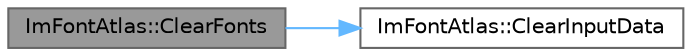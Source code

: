 digraph "ImFontAtlas::ClearFonts"
{
 // LATEX_PDF_SIZE
  bgcolor="transparent";
  edge [fontname=Helvetica,fontsize=10,labelfontname=Helvetica,labelfontsize=10];
  node [fontname=Helvetica,fontsize=10,shape=box,height=0.2,width=0.4];
  rankdir="LR";
  Node1 [id="Node000001",label="ImFontAtlas::ClearFonts",height=0.2,width=0.4,color="gray40", fillcolor="grey60", style="filled", fontcolor="black",tooltip=" "];
  Node1 -> Node2 [id="edge2_Node000001_Node000002",color="steelblue1",style="solid",tooltip=" "];
  Node2 [id="Node000002",label="ImFontAtlas::ClearInputData",height=0.2,width=0.4,color="grey40", fillcolor="white", style="filled",URL="$struct_im_font_atlas.html#a3f5bcbb7a2683b1af106fcf4e1217662",tooltip=" "];
}
